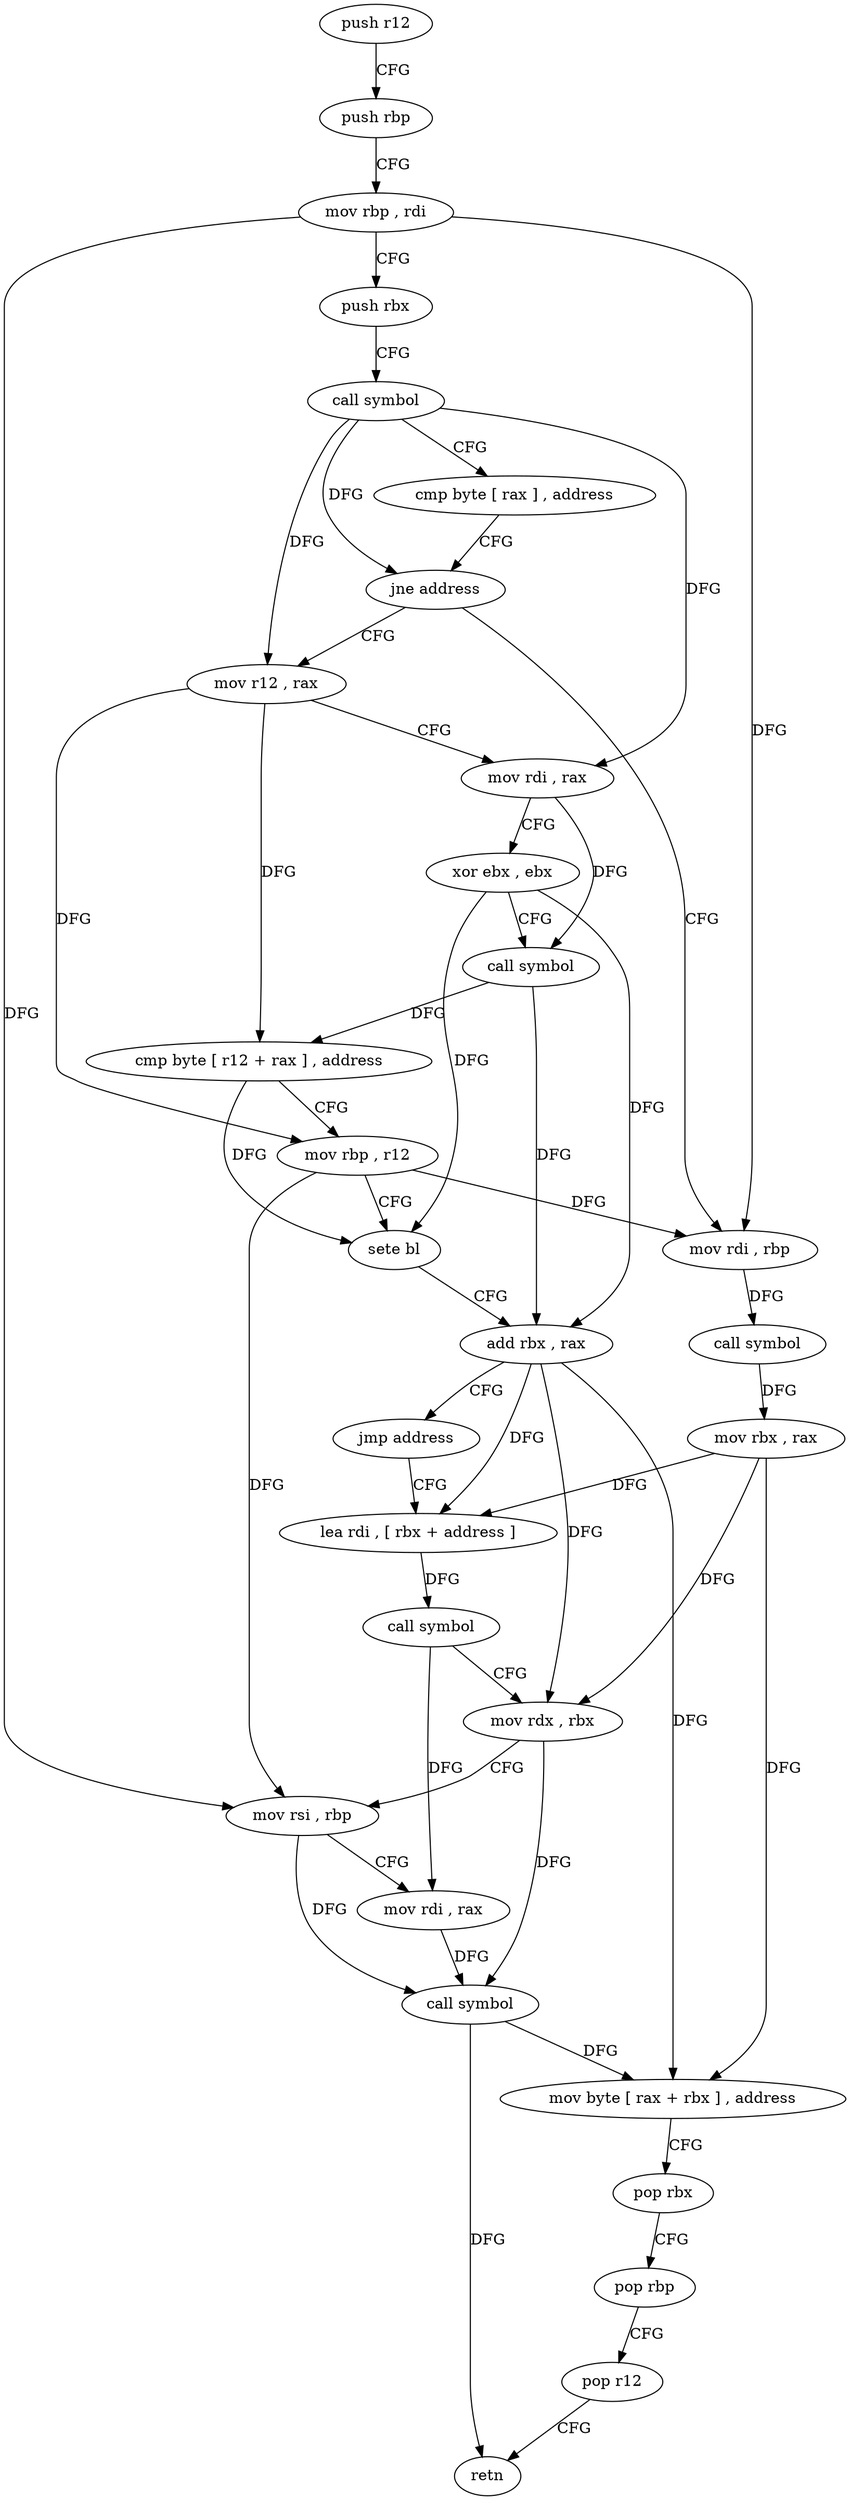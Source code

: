 digraph "func" {
"4268432" [label = "push r12" ]
"4268434" [label = "push rbp" ]
"4268435" [label = "mov rbp , rdi" ]
"4268438" [label = "push rbx" ]
"4268439" [label = "call symbol" ]
"4268444" [label = "cmp byte [ rax ] , address" ]
"4268447" [label = "jne address" ]
"4268496" [label = "mov r12 , rax" ]
"4268449" [label = "mov rdi , rbp" ]
"4268499" [label = "mov rdi , rax" ]
"4268502" [label = "xor ebx , ebx" ]
"4268504" [label = "call symbol" ]
"4268509" [label = "cmp byte [ r12 + rax ] , address" ]
"4268514" [label = "mov rbp , r12" ]
"4268517" [label = "sete bl" ]
"4268520" [label = "add rbx , rax" ]
"4268523" [label = "jmp address" ]
"4268460" [label = "lea rdi , [ rbx + address ]" ]
"4268452" [label = "call symbol" ]
"4268457" [label = "mov rbx , rax" ]
"4268464" [label = "call symbol" ]
"4268469" [label = "mov rdx , rbx" ]
"4268472" [label = "mov rsi , rbp" ]
"4268475" [label = "mov rdi , rax" ]
"4268478" [label = "call symbol" ]
"4268483" [label = "mov byte [ rax + rbx ] , address" ]
"4268487" [label = "pop rbx" ]
"4268488" [label = "pop rbp" ]
"4268489" [label = "pop r12" ]
"4268491" [label = "retn" ]
"4268432" -> "4268434" [ label = "CFG" ]
"4268434" -> "4268435" [ label = "CFG" ]
"4268435" -> "4268438" [ label = "CFG" ]
"4268435" -> "4268449" [ label = "DFG" ]
"4268435" -> "4268472" [ label = "DFG" ]
"4268438" -> "4268439" [ label = "CFG" ]
"4268439" -> "4268444" [ label = "CFG" ]
"4268439" -> "4268447" [ label = "DFG" ]
"4268439" -> "4268496" [ label = "DFG" ]
"4268439" -> "4268499" [ label = "DFG" ]
"4268444" -> "4268447" [ label = "CFG" ]
"4268447" -> "4268496" [ label = "CFG" ]
"4268447" -> "4268449" [ label = "CFG" ]
"4268496" -> "4268499" [ label = "CFG" ]
"4268496" -> "4268509" [ label = "DFG" ]
"4268496" -> "4268514" [ label = "DFG" ]
"4268449" -> "4268452" [ label = "DFG" ]
"4268499" -> "4268502" [ label = "CFG" ]
"4268499" -> "4268504" [ label = "DFG" ]
"4268502" -> "4268504" [ label = "CFG" ]
"4268502" -> "4268517" [ label = "DFG" ]
"4268502" -> "4268520" [ label = "DFG" ]
"4268504" -> "4268509" [ label = "DFG" ]
"4268504" -> "4268520" [ label = "DFG" ]
"4268509" -> "4268514" [ label = "CFG" ]
"4268509" -> "4268517" [ label = "DFG" ]
"4268514" -> "4268517" [ label = "CFG" ]
"4268514" -> "4268449" [ label = "DFG" ]
"4268514" -> "4268472" [ label = "DFG" ]
"4268517" -> "4268520" [ label = "CFG" ]
"4268520" -> "4268523" [ label = "CFG" ]
"4268520" -> "4268460" [ label = "DFG" ]
"4268520" -> "4268469" [ label = "DFG" ]
"4268520" -> "4268483" [ label = "DFG" ]
"4268523" -> "4268460" [ label = "CFG" ]
"4268460" -> "4268464" [ label = "DFG" ]
"4268452" -> "4268457" [ label = "DFG" ]
"4268457" -> "4268460" [ label = "DFG" ]
"4268457" -> "4268469" [ label = "DFG" ]
"4268457" -> "4268483" [ label = "DFG" ]
"4268464" -> "4268469" [ label = "CFG" ]
"4268464" -> "4268475" [ label = "DFG" ]
"4268469" -> "4268472" [ label = "CFG" ]
"4268469" -> "4268478" [ label = "DFG" ]
"4268472" -> "4268475" [ label = "CFG" ]
"4268472" -> "4268478" [ label = "DFG" ]
"4268475" -> "4268478" [ label = "DFG" ]
"4268478" -> "4268483" [ label = "DFG" ]
"4268478" -> "4268491" [ label = "DFG" ]
"4268483" -> "4268487" [ label = "CFG" ]
"4268487" -> "4268488" [ label = "CFG" ]
"4268488" -> "4268489" [ label = "CFG" ]
"4268489" -> "4268491" [ label = "CFG" ]
}

